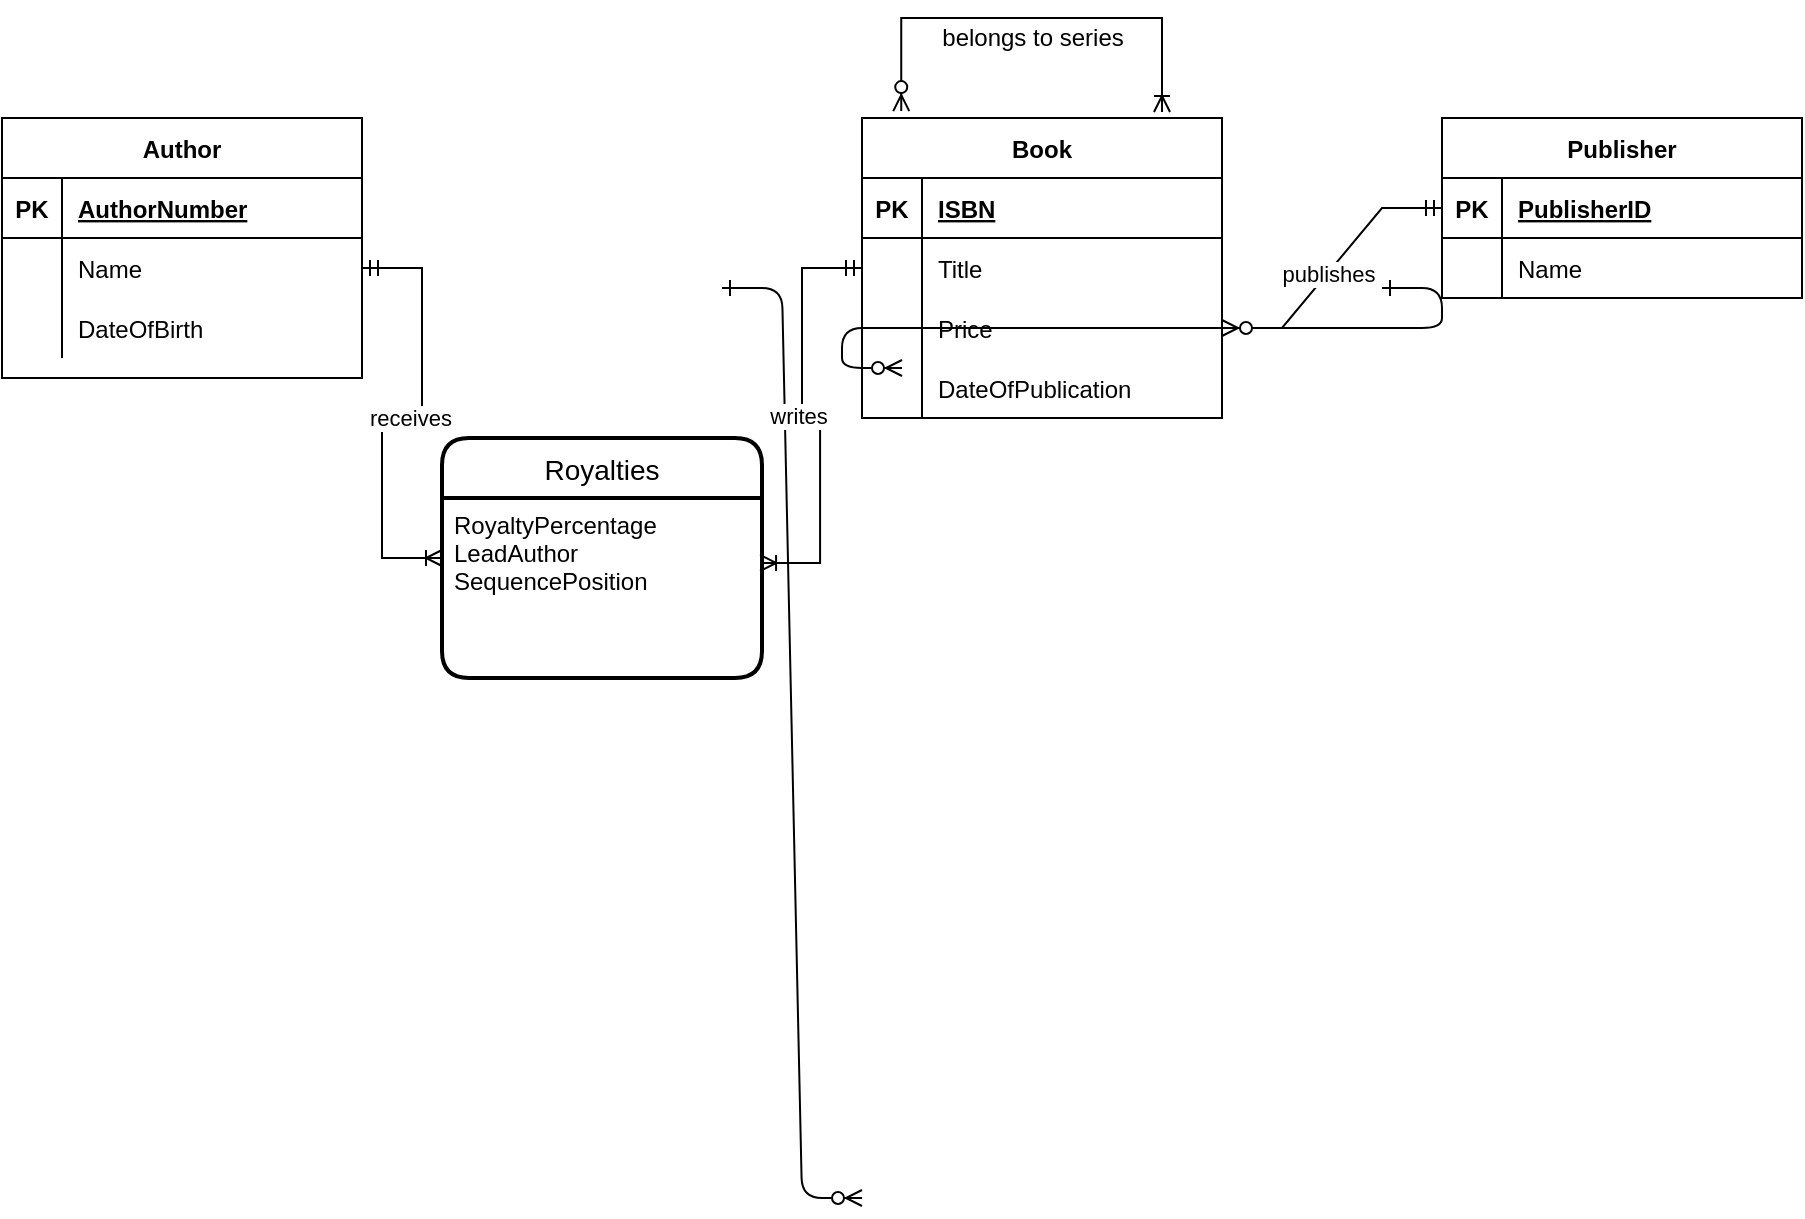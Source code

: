 <mxfile version="15.5.8" type="github" pages="3">
  <diagram id="R2lEEEUBdFMjLlhIrx00" name="hw1">
    <mxGraphModel dx="925" dy="674" grid="1" gridSize="10" guides="1" tooltips="1" connect="1" arrows="1" fold="1" page="1" pageScale="1" pageWidth="3300" pageHeight="4681" math="0" shadow="0" extFonts="Permanent Marker^https://fonts.googleapis.com/css?family=Permanent+Marker">
      <root>
        <mxCell id="0" />
        <mxCell id="1" parent="0" />
        <mxCell id="C-vyLk0tnHw3VtMMgP7b-1" value="" style="edgeStyle=entityRelationEdgeStyle;endArrow=ERzeroToMany;startArrow=ERone;endFill=1;startFill=0;" parent="1" target="C-vyLk0tnHw3VtMMgP7b-6" edge="1">
          <mxGeometry width="100" height="100" relative="1" as="geometry">
            <mxPoint x="370" y="165" as="sourcePoint" />
            <mxPoint x="440" y="620" as="targetPoint" />
          </mxGeometry>
        </mxCell>
        <mxCell id="C-vyLk0tnHw3VtMMgP7b-12" value="" style="edgeStyle=entityRelationEdgeStyle;endArrow=ERzeroToMany;startArrow=ERone;endFill=1;startFill=0;" parent="1" target="C-vyLk0tnHw3VtMMgP7b-17" edge="1">
          <mxGeometry width="100" height="100" relative="1" as="geometry">
            <mxPoint x="700" y="165" as="sourcePoint" />
            <mxPoint x="460" y="205" as="targetPoint" />
          </mxGeometry>
        </mxCell>
        <mxCell id="qACfFd1He64_DeWZxE9y-1" value="Book" style="shape=table;startSize=30;container=1;collapsible=1;childLayout=tableLayout;fixedRows=1;rowLines=0;fontStyle=1;align=center;resizeLast=1;" vertex="1" parent="1">
          <mxGeometry x="440" y="80" width="180" height="150" as="geometry" />
        </mxCell>
        <mxCell id="qACfFd1He64_DeWZxE9y-2" value="" style="shape=partialRectangle;collapsible=0;dropTarget=0;pointerEvents=0;fillColor=none;top=0;left=0;bottom=1;right=0;points=[[0,0.5],[1,0.5]];portConstraint=eastwest;" vertex="1" parent="qACfFd1He64_DeWZxE9y-1">
          <mxGeometry y="30" width="180" height="30" as="geometry" />
        </mxCell>
        <mxCell id="qACfFd1He64_DeWZxE9y-3" value="PK" style="shape=partialRectangle;connectable=0;fillColor=none;top=0;left=0;bottom=0;right=0;fontStyle=1;overflow=hidden;" vertex="1" parent="qACfFd1He64_DeWZxE9y-2">
          <mxGeometry width="30" height="30" as="geometry">
            <mxRectangle width="30" height="30" as="alternateBounds" />
          </mxGeometry>
        </mxCell>
        <mxCell id="qACfFd1He64_DeWZxE9y-4" value="ISBN" style="shape=partialRectangle;connectable=0;fillColor=none;top=0;left=0;bottom=0;right=0;align=left;spacingLeft=6;fontStyle=5;overflow=hidden;" vertex="1" parent="qACfFd1He64_DeWZxE9y-2">
          <mxGeometry x="30" width="150" height="30" as="geometry">
            <mxRectangle width="150" height="30" as="alternateBounds" />
          </mxGeometry>
        </mxCell>
        <mxCell id="qACfFd1He64_DeWZxE9y-5" value="" style="shape=partialRectangle;collapsible=0;dropTarget=0;pointerEvents=0;fillColor=none;top=0;left=0;bottom=0;right=0;points=[[0,0.5],[1,0.5]];portConstraint=eastwest;" vertex="1" parent="qACfFd1He64_DeWZxE9y-1">
          <mxGeometry y="60" width="180" height="30" as="geometry" />
        </mxCell>
        <mxCell id="qACfFd1He64_DeWZxE9y-6" value="" style="shape=partialRectangle;connectable=0;fillColor=none;top=0;left=0;bottom=0;right=0;editable=1;overflow=hidden;" vertex="1" parent="qACfFd1He64_DeWZxE9y-5">
          <mxGeometry width="30" height="30" as="geometry">
            <mxRectangle width="30" height="30" as="alternateBounds" />
          </mxGeometry>
        </mxCell>
        <mxCell id="qACfFd1He64_DeWZxE9y-7" value="Title" style="shape=partialRectangle;connectable=0;fillColor=none;top=0;left=0;bottom=0;right=0;align=left;spacingLeft=6;overflow=hidden;" vertex="1" parent="qACfFd1He64_DeWZxE9y-5">
          <mxGeometry x="30" width="150" height="30" as="geometry">
            <mxRectangle width="150" height="30" as="alternateBounds" />
          </mxGeometry>
        </mxCell>
        <mxCell id="qACfFd1He64_DeWZxE9y-8" value="" style="shape=partialRectangle;collapsible=0;dropTarget=0;pointerEvents=0;fillColor=none;top=0;left=0;bottom=0;right=0;points=[[0,0.5],[1,0.5]];portConstraint=eastwest;" vertex="1" parent="qACfFd1He64_DeWZxE9y-1">
          <mxGeometry y="90" width="180" height="30" as="geometry" />
        </mxCell>
        <mxCell id="qACfFd1He64_DeWZxE9y-9" value="" style="shape=partialRectangle;connectable=0;fillColor=none;top=0;left=0;bottom=0;right=0;editable=1;overflow=hidden;" vertex="1" parent="qACfFd1He64_DeWZxE9y-8">
          <mxGeometry width="30" height="30" as="geometry">
            <mxRectangle width="30" height="30" as="alternateBounds" />
          </mxGeometry>
        </mxCell>
        <mxCell id="qACfFd1He64_DeWZxE9y-10" value="Price" style="shape=partialRectangle;connectable=0;fillColor=none;top=0;left=0;bottom=0;right=0;align=left;spacingLeft=6;overflow=hidden;" vertex="1" parent="qACfFd1He64_DeWZxE9y-8">
          <mxGeometry x="30" width="150" height="30" as="geometry">
            <mxRectangle width="150" height="30" as="alternateBounds" />
          </mxGeometry>
        </mxCell>
        <mxCell id="qACfFd1He64_DeWZxE9y-11" value="" style="shape=partialRectangle;collapsible=0;dropTarget=0;pointerEvents=0;fillColor=none;top=0;left=0;bottom=0;right=0;points=[[0,0.5],[1,0.5]];portConstraint=eastwest;" vertex="1" parent="qACfFd1He64_DeWZxE9y-1">
          <mxGeometry y="120" width="180" height="30" as="geometry" />
        </mxCell>
        <mxCell id="qACfFd1He64_DeWZxE9y-12" value="" style="shape=partialRectangle;connectable=0;fillColor=none;top=0;left=0;bottom=0;right=0;editable=1;overflow=hidden;" vertex="1" parent="qACfFd1He64_DeWZxE9y-11">
          <mxGeometry width="30" height="30" as="geometry">
            <mxRectangle width="30" height="30" as="alternateBounds" />
          </mxGeometry>
        </mxCell>
        <mxCell id="qACfFd1He64_DeWZxE9y-13" value="DateOfPublication" style="shape=partialRectangle;connectable=0;fillColor=none;top=0;left=0;bottom=0;right=0;align=left;spacingLeft=6;overflow=hidden;" vertex="1" parent="qACfFd1He64_DeWZxE9y-11">
          <mxGeometry x="30" width="150" height="30" as="geometry">
            <mxRectangle width="150" height="30" as="alternateBounds" />
          </mxGeometry>
        </mxCell>
        <mxCell id="qACfFd1He64_DeWZxE9y-24" value="Publisher" style="shape=table;startSize=30;container=1;collapsible=1;childLayout=tableLayout;fixedRows=1;rowLines=0;fontStyle=1;align=center;resizeLast=1;" vertex="1" parent="1">
          <mxGeometry x="730" y="80" width="180" height="90" as="geometry" />
        </mxCell>
        <mxCell id="qACfFd1He64_DeWZxE9y-25" value="" style="shape=partialRectangle;collapsible=0;dropTarget=0;pointerEvents=0;fillColor=none;top=0;left=0;bottom=1;right=0;points=[[0,0.5],[1,0.5]];portConstraint=eastwest;" vertex="1" parent="qACfFd1He64_DeWZxE9y-24">
          <mxGeometry y="30" width="180" height="30" as="geometry" />
        </mxCell>
        <mxCell id="qACfFd1He64_DeWZxE9y-26" value="PK" style="shape=partialRectangle;connectable=0;fillColor=none;top=0;left=0;bottom=0;right=0;fontStyle=1;overflow=hidden;" vertex="1" parent="qACfFd1He64_DeWZxE9y-25">
          <mxGeometry width="30" height="30" as="geometry">
            <mxRectangle width="30" height="30" as="alternateBounds" />
          </mxGeometry>
        </mxCell>
        <mxCell id="qACfFd1He64_DeWZxE9y-27" value="PublisherID" style="shape=partialRectangle;connectable=0;fillColor=none;top=0;left=0;bottom=0;right=0;align=left;spacingLeft=6;fontStyle=5;overflow=hidden;" vertex="1" parent="qACfFd1He64_DeWZxE9y-25">
          <mxGeometry x="30" width="150" height="30" as="geometry">
            <mxRectangle width="150" height="30" as="alternateBounds" />
          </mxGeometry>
        </mxCell>
        <mxCell id="qACfFd1He64_DeWZxE9y-28" value="" style="shape=partialRectangle;collapsible=0;dropTarget=0;pointerEvents=0;fillColor=none;top=0;left=0;bottom=0;right=0;points=[[0,0.5],[1,0.5]];portConstraint=eastwest;" vertex="1" parent="qACfFd1He64_DeWZxE9y-24">
          <mxGeometry y="60" width="180" height="30" as="geometry" />
        </mxCell>
        <mxCell id="qACfFd1He64_DeWZxE9y-29" value="" style="shape=partialRectangle;connectable=0;fillColor=none;top=0;left=0;bottom=0;right=0;editable=1;overflow=hidden;" vertex="1" parent="qACfFd1He64_DeWZxE9y-28">
          <mxGeometry width="30" height="30" as="geometry">
            <mxRectangle width="30" height="30" as="alternateBounds" />
          </mxGeometry>
        </mxCell>
        <mxCell id="qACfFd1He64_DeWZxE9y-30" value="Name" style="shape=partialRectangle;connectable=0;fillColor=none;top=0;left=0;bottom=0;right=0;align=left;spacingLeft=6;overflow=hidden;" vertex="1" parent="qACfFd1He64_DeWZxE9y-28">
          <mxGeometry x="30" width="150" height="30" as="geometry">
            <mxRectangle width="150" height="30" as="alternateBounds" />
          </mxGeometry>
        </mxCell>
        <mxCell id="qACfFd1He64_DeWZxE9y-37" value="" style="edgeStyle=entityRelationEdgeStyle;fontSize=12;html=1;endArrow=ERzeroToMany;startArrow=ERmandOne;rounded=0;exitX=0;exitY=0.5;exitDx=0;exitDy=0;entryX=1;entryY=0.5;entryDx=0;entryDy=0;" edge="1" parent="1" source="qACfFd1He64_DeWZxE9y-25" target="qACfFd1He64_DeWZxE9y-8">
          <mxGeometry width="100" height="100" relative="1" as="geometry">
            <mxPoint x="375" y="370" as="sourcePoint" />
            <mxPoint x="475" y="270" as="targetPoint" />
          </mxGeometry>
        </mxCell>
        <mxCell id="_nM9aoUyAvN9-l0BkKND-25" value="publishes" style="edgeLabel;html=1;align=center;verticalAlign=middle;resizable=0;points=[];" vertex="1" connectable="0" parent="qACfFd1He64_DeWZxE9y-37">
          <mxGeometry x="0.046" relative="1" as="geometry">
            <mxPoint as="offset" />
          </mxGeometry>
        </mxCell>
        <mxCell id="qACfFd1He64_DeWZxE9y-38" value="Author" style="shape=table;startSize=30;container=1;collapsible=1;childLayout=tableLayout;fixedRows=1;rowLines=0;fontStyle=1;align=center;resizeLast=1;" vertex="1" parent="1">
          <mxGeometry x="10" y="80" width="180" height="130" as="geometry" />
        </mxCell>
        <mxCell id="qACfFd1He64_DeWZxE9y-39" value="" style="shape=partialRectangle;collapsible=0;dropTarget=0;pointerEvents=0;fillColor=none;top=0;left=0;bottom=1;right=0;points=[[0,0.5],[1,0.5]];portConstraint=eastwest;" vertex="1" parent="qACfFd1He64_DeWZxE9y-38">
          <mxGeometry y="30" width="180" height="30" as="geometry" />
        </mxCell>
        <mxCell id="qACfFd1He64_DeWZxE9y-40" value="PK" style="shape=partialRectangle;connectable=0;fillColor=none;top=0;left=0;bottom=0;right=0;fontStyle=1;overflow=hidden;" vertex="1" parent="qACfFd1He64_DeWZxE9y-39">
          <mxGeometry width="30" height="30" as="geometry">
            <mxRectangle width="30" height="30" as="alternateBounds" />
          </mxGeometry>
        </mxCell>
        <mxCell id="qACfFd1He64_DeWZxE9y-41" value="AuthorNumber" style="shape=partialRectangle;connectable=0;fillColor=none;top=0;left=0;bottom=0;right=0;align=left;spacingLeft=6;fontStyle=5;overflow=hidden;" vertex="1" parent="qACfFd1He64_DeWZxE9y-39">
          <mxGeometry x="30" width="150" height="30" as="geometry">
            <mxRectangle width="150" height="30" as="alternateBounds" />
          </mxGeometry>
        </mxCell>
        <mxCell id="qACfFd1He64_DeWZxE9y-42" value="" style="shape=partialRectangle;collapsible=0;dropTarget=0;pointerEvents=0;fillColor=none;top=0;left=0;bottom=0;right=0;points=[[0,0.5],[1,0.5]];portConstraint=eastwest;" vertex="1" parent="qACfFd1He64_DeWZxE9y-38">
          <mxGeometry y="60" width="180" height="30" as="geometry" />
        </mxCell>
        <mxCell id="qACfFd1He64_DeWZxE9y-43" value="" style="shape=partialRectangle;connectable=0;fillColor=none;top=0;left=0;bottom=0;right=0;editable=1;overflow=hidden;" vertex="1" parent="qACfFd1He64_DeWZxE9y-42">
          <mxGeometry width="30" height="30" as="geometry">
            <mxRectangle width="30" height="30" as="alternateBounds" />
          </mxGeometry>
        </mxCell>
        <mxCell id="qACfFd1He64_DeWZxE9y-44" value="Name" style="shape=partialRectangle;connectable=0;fillColor=none;top=0;left=0;bottom=0;right=0;align=left;spacingLeft=6;overflow=hidden;" vertex="1" parent="qACfFd1He64_DeWZxE9y-42">
          <mxGeometry x="30" width="150" height="30" as="geometry">
            <mxRectangle width="150" height="30" as="alternateBounds" />
          </mxGeometry>
        </mxCell>
        <mxCell id="qACfFd1He64_DeWZxE9y-45" value="" style="shape=partialRectangle;collapsible=0;dropTarget=0;pointerEvents=0;fillColor=none;top=0;left=0;bottom=0;right=0;points=[[0,0.5],[1,0.5]];portConstraint=eastwest;" vertex="1" parent="qACfFd1He64_DeWZxE9y-38">
          <mxGeometry y="90" width="180" height="30" as="geometry" />
        </mxCell>
        <mxCell id="qACfFd1He64_DeWZxE9y-46" value="" style="shape=partialRectangle;connectable=0;fillColor=none;top=0;left=0;bottom=0;right=0;editable=1;overflow=hidden;" vertex="1" parent="qACfFd1He64_DeWZxE9y-45">
          <mxGeometry width="30" height="30" as="geometry">
            <mxRectangle width="30" height="30" as="alternateBounds" />
          </mxGeometry>
        </mxCell>
        <mxCell id="qACfFd1He64_DeWZxE9y-47" value="DateOfBirth" style="shape=partialRectangle;connectable=0;fillColor=none;top=0;left=0;bottom=0;right=0;align=left;spacingLeft=6;overflow=hidden;" vertex="1" parent="qACfFd1He64_DeWZxE9y-45">
          <mxGeometry x="30" width="150" height="30" as="geometry">
            <mxRectangle width="150" height="30" as="alternateBounds" />
          </mxGeometry>
        </mxCell>
        <mxCell id="_nM9aoUyAvN9-l0BkKND-1" value="Royalties" style="swimlane;childLayout=stackLayout;horizontal=1;startSize=30;horizontalStack=0;rounded=1;fontSize=14;fontStyle=0;strokeWidth=2;resizeParent=0;resizeLast=1;shadow=0;dashed=0;align=center;" vertex="1" parent="1">
          <mxGeometry x="230" y="240" width="160" height="120" as="geometry" />
        </mxCell>
        <mxCell id="_nM9aoUyAvN9-l0BkKND-2" value="RoyaltyPercentage&#xa;LeadAuthor&#xa;SequencePosition" style="align=left;strokeColor=none;fillColor=none;spacingLeft=4;fontSize=12;verticalAlign=top;resizable=0;rotatable=0;part=1;" vertex="1" parent="_nM9aoUyAvN9-l0BkKND-1">
          <mxGeometry y="30" width="160" height="90" as="geometry" />
        </mxCell>
        <mxCell id="_nM9aoUyAvN9-l0BkKND-20" value="" style="edgeStyle=entityRelationEdgeStyle;fontSize=12;html=1;endArrow=ERoneToMany;startArrow=ERmandOne;rounded=0;exitX=1;exitY=0.5;exitDx=0;exitDy=0;entryX=0;entryY=0.5;entryDx=0;entryDy=0;" edge="1" parent="1" source="qACfFd1He64_DeWZxE9y-42" target="_nM9aoUyAvN9-l0BkKND-1">
          <mxGeometry width="100" height="100" relative="1" as="geometry">
            <mxPoint x="300" y="530" as="sourcePoint" />
            <mxPoint x="400" y="430" as="targetPoint" />
          </mxGeometry>
        </mxCell>
        <mxCell id="_nM9aoUyAvN9-l0BkKND-23" value="receives" style="edgeLabel;html=1;align=center;verticalAlign=middle;resizable=0;points=[];" vertex="1" connectable="0" parent="_nM9aoUyAvN9-l0BkKND-20">
          <mxGeometry x="-0.034" y="2" relative="1" as="geometry">
            <mxPoint as="offset" />
          </mxGeometry>
        </mxCell>
        <mxCell id="_nM9aoUyAvN9-l0BkKND-22" value="" style="edgeStyle=entityRelationEdgeStyle;fontSize=12;html=1;endArrow=ERoneToMany;startArrow=ERmandOne;rounded=0;exitX=0;exitY=0.5;exitDx=0;exitDy=0;entryX=0.994;entryY=0.361;entryDx=0;entryDy=0;entryPerimeter=0;" edge="1" parent="1" source="qACfFd1He64_DeWZxE9y-5" target="_nM9aoUyAvN9-l0BkKND-2">
          <mxGeometry width="100" height="100" relative="1" as="geometry">
            <mxPoint x="500" y="360" as="sourcePoint" />
            <mxPoint x="540" y="545" as="targetPoint" />
          </mxGeometry>
        </mxCell>
        <mxCell id="_nM9aoUyAvN9-l0BkKND-24" value="writes" style="edgeLabel;html=1;align=center;verticalAlign=middle;resizable=0;points=[];" vertex="1" connectable="0" parent="_nM9aoUyAvN9-l0BkKND-22">
          <mxGeometry x="-0.045" y="-2" relative="1" as="geometry">
            <mxPoint x="-2" y="-2" as="offset" />
          </mxGeometry>
        </mxCell>
        <mxCell id="_nM9aoUyAvN9-l0BkKND-26" value="" style="edgeStyle=elbowEdgeStyle;fontSize=12;html=1;endArrow=ERoneToMany;startArrow=ERzeroToMany;rounded=0;exitX=0.109;exitY=-0.023;exitDx=0;exitDy=0;elbow=vertical;exitPerimeter=0;" edge="1" parent="1" source="qACfFd1He64_DeWZxE9y-1">
          <mxGeometry width="100" height="100" relative="1" as="geometry">
            <mxPoint x="410" y="290" as="sourcePoint" />
            <mxPoint x="590" y="77" as="targetPoint" />
            <Array as="points">
              <mxPoint x="530" y="30" />
              <mxPoint x="590" y="20" />
              <mxPoint x="440" y="20" />
            </Array>
          </mxGeometry>
        </mxCell>
        <mxCell id="_nM9aoUyAvN9-l0BkKND-27" value="belongs to series" style="text;html=1;align=center;verticalAlign=middle;resizable=0;points=[];autosize=1;strokeColor=none;fillColor=none;" vertex="1" parent="1">
          <mxGeometry x="470" y="30" width="110" height="20" as="geometry" />
        </mxCell>
      </root>
    </mxGraphModel>
  </diagram>
  <diagram id="6eAtkIi5ySF_0N9Bo_0g" name="hw2">
    <mxGraphModel dx="786" dy="573" grid="1" gridSize="10" guides="1" tooltips="1" connect="1" arrows="1" fold="1" page="1" pageScale="1" pageWidth="3300" pageHeight="4681" math="0" shadow="0">
      <root>
        <mxCell id="1m1pIdVkyYm9BJijz2YW-0" />
        <mxCell id="1m1pIdVkyYm9BJijz2YW-1" parent="1m1pIdVkyYm9BJijz2YW-0" />
      </root>
    </mxGraphModel>
  </diagram>
  <diagram id="D0SKDS3wgrdZM0aSQ961" name="Page-3">
    <mxGraphModel dx="1207" dy="674" grid="1" gridSize="10" guides="1" tooltips="1" connect="1" arrows="1" fold="1" page="1" pageScale="1" pageWidth="3300" pageHeight="4681" math="0" shadow="0">
      <root>
        <mxCell id="G6NoFxHR0DmfrS8pylhZ-0" />
        <mxCell id="G6NoFxHR0DmfrS8pylhZ-1" parent="G6NoFxHR0DmfrS8pylhZ-0" />
        <mxCell id="G6NoFxHR0DmfrS8pylhZ-2" value="Customer" style="shape=table;startSize=30;container=1;collapsible=1;childLayout=tableLayout;fixedRows=1;rowLines=0;fontStyle=1;align=center;resizeLast=1;" vertex="1" parent="G6NoFxHR0DmfrS8pylhZ-1">
          <mxGeometry x="200" y="130" width="180" height="160" as="geometry" />
        </mxCell>
        <mxCell id="G6NoFxHR0DmfrS8pylhZ-3" value="" style="shape=partialRectangle;collapsible=0;dropTarget=0;pointerEvents=0;fillColor=none;top=0;left=0;bottom=1;right=0;points=[[0,0.5],[1,0.5]];portConstraint=eastwest;" vertex="1" parent="G6NoFxHR0DmfrS8pylhZ-2">
          <mxGeometry y="30" width="180" height="30" as="geometry" />
        </mxCell>
        <mxCell id="G6NoFxHR0DmfrS8pylhZ-4" value="PK" style="shape=partialRectangle;connectable=0;fillColor=none;top=0;left=0;bottom=0;right=0;fontStyle=1;overflow=hidden;" vertex="1" parent="G6NoFxHR0DmfrS8pylhZ-3">
          <mxGeometry width="30" height="30" as="geometry">
            <mxRectangle width="30" height="30" as="alternateBounds" />
          </mxGeometry>
        </mxCell>
        <mxCell id="G6NoFxHR0DmfrS8pylhZ-5" value="CustomerID" style="shape=partialRectangle;connectable=0;fillColor=none;top=0;left=0;bottom=0;right=0;align=left;spacingLeft=6;fontStyle=5;overflow=hidden;" vertex="1" parent="G6NoFxHR0DmfrS8pylhZ-3">
          <mxGeometry x="30" width="150" height="30" as="geometry">
            <mxRectangle width="150" height="30" as="alternateBounds" />
          </mxGeometry>
        </mxCell>
        <mxCell id="G6NoFxHR0DmfrS8pylhZ-6" value="" style="shape=partialRectangle;collapsible=0;dropTarget=0;pointerEvents=0;fillColor=none;top=0;left=0;bottom=0;right=0;points=[[0,0.5],[1,0.5]];portConstraint=eastwest;" vertex="1" parent="G6NoFxHR0DmfrS8pylhZ-2">
          <mxGeometry y="60" width="180" height="30" as="geometry" />
        </mxCell>
        <mxCell id="G6NoFxHR0DmfrS8pylhZ-7" value="" style="shape=partialRectangle;connectable=0;fillColor=none;top=0;left=0;bottom=0;right=0;editable=1;overflow=hidden;" vertex="1" parent="G6NoFxHR0DmfrS8pylhZ-6">
          <mxGeometry width="30" height="30" as="geometry">
            <mxRectangle width="30" height="30" as="alternateBounds" />
          </mxGeometry>
        </mxCell>
        <mxCell id="G6NoFxHR0DmfrS8pylhZ-8" value="CName" style="shape=partialRectangle;connectable=0;fillColor=none;top=0;left=0;bottom=0;right=0;align=left;spacingLeft=6;overflow=hidden;" vertex="1" parent="G6NoFxHR0DmfrS8pylhZ-6">
          <mxGeometry x="30" width="150" height="30" as="geometry">
            <mxRectangle width="150" height="30" as="alternateBounds" />
          </mxGeometry>
        </mxCell>
        <mxCell id="G6NoFxHR0DmfrS8pylhZ-9" value="" style="shape=partialRectangle;collapsible=0;dropTarget=0;pointerEvents=0;fillColor=none;top=0;left=0;bottom=0;right=0;points=[[0,0.5],[1,0.5]];portConstraint=eastwest;" vertex="1" parent="G6NoFxHR0DmfrS8pylhZ-2">
          <mxGeometry y="90" width="180" height="30" as="geometry" />
        </mxCell>
        <mxCell id="G6NoFxHR0DmfrS8pylhZ-10" value="" style="shape=partialRectangle;connectable=0;fillColor=none;top=0;left=0;bottom=0;right=0;editable=1;overflow=hidden;" vertex="1" parent="G6NoFxHR0DmfrS8pylhZ-9">
          <mxGeometry width="30" height="30" as="geometry">
            <mxRectangle width="30" height="30" as="alternateBounds" />
          </mxGeometry>
        </mxCell>
        <mxCell id="G6NoFxHR0DmfrS8pylhZ-11" value="CAddress" style="shape=partialRectangle;connectable=0;fillColor=none;top=0;left=0;bottom=0;right=0;align=left;spacingLeft=6;overflow=hidden;" vertex="1" parent="G6NoFxHR0DmfrS8pylhZ-9">
          <mxGeometry x="30" width="150" height="30" as="geometry">
            <mxRectangle width="150" height="30" as="alternateBounds" />
          </mxGeometry>
        </mxCell>
        <mxCell id="G6NoFxHR0DmfrS8pylhZ-12" value="" style="shape=partialRectangle;collapsible=0;dropTarget=0;pointerEvents=0;fillColor=none;top=0;left=0;bottom=0;right=0;points=[[0,0.5],[1,0.5]];portConstraint=eastwest;" vertex="1" parent="G6NoFxHR0DmfrS8pylhZ-2">
          <mxGeometry y="120" width="180" height="30" as="geometry" />
        </mxCell>
        <mxCell id="G6NoFxHR0DmfrS8pylhZ-13" value="" style="shape=partialRectangle;connectable=0;fillColor=none;top=0;left=0;bottom=0;right=0;editable=1;overflow=hidden;" vertex="1" parent="G6NoFxHR0DmfrS8pylhZ-12">
          <mxGeometry width="30" height="30" as="geometry">
            <mxRectangle width="30" height="30" as="alternateBounds" />
          </mxGeometry>
        </mxCell>
        <mxCell id="G6NoFxHR0DmfrS8pylhZ-14" value="CDateOfBirth" style="shape=partialRectangle;connectable=0;fillColor=none;top=0;left=0;bottom=0;right=0;align=left;spacingLeft=6;overflow=hidden;" vertex="1" parent="G6NoFxHR0DmfrS8pylhZ-12">
          <mxGeometry x="30" width="150" height="30" as="geometry">
            <mxRectangle width="150" height="30" as="alternateBounds" />
          </mxGeometry>
        </mxCell>
        <mxCell id="G6NoFxHR0DmfrS8pylhZ-15" value="Package" style="shape=table;startSize=30;container=1;collapsible=1;childLayout=tableLayout;fixedRows=1;rowLines=0;fontStyle=1;align=center;resizeLast=1;" vertex="1" parent="G6NoFxHR0DmfrS8pylhZ-1">
          <mxGeometry x="500" y="190" width="180" height="60" as="geometry" />
        </mxCell>
        <mxCell id="G6NoFxHR0DmfrS8pylhZ-16" value="" style="shape=partialRectangle;collapsible=0;dropTarget=0;pointerEvents=0;fillColor=none;top=0;left=0;bottom=1;right=0;points=[[0,0.5],[1,0.5]];portConstraint=eastwest;" vertex="1" parent="G6NoFxHR0DmfrS8pylhZ-15">
          <mxGeometry y="30" width="180" height="30" as="geometry" />
        </mxCell>
        <mxCell id="G6NoFxHR0DmfrS8pylhZ-17" value="PK" style="shape=partialRectangle;connectable=0;fillColor=none;top=0;left=0;bottom=0;right=0;fontStyle=1;overflow=hidden;" vertex="1" parent="G6NoFxHR0DmfrS8pylhZ-16">
          <mxGeometry width="30" height="30" as="geometry">
            <mxRectangle width="30" height="30" as="alternateBounds" />
          </mxGeometry>
        </mxCell>
        <mxCell id="G6NoFxHR0DmfrS8pylhZ-18" value="PName" style="shape=partialRectangle;connectable=0;fillColor=none;top=0;left=0;bottom=0;right=0;align=left;spacingLeft=6;fontStyle=5;overflow=hidden;" vertex="1" parent="G6NoFxHR0DmfrS8pylhZ-16">
          <mxGeometry x="30" width="150" height="30" as="geometry">
            <mxRectangle width="150" height="30" as="alternateBounds" />
          </mxGeometry>
        </mxCell>
        <mxCell id="G6NoFxHR0DmfrS8pylhZ-28" value="Series" style="shape=table;startSize=30;container=1;collapsible=1;childLayout=tableLayout;fixedRows=1;rowLines=0;fontStyle=1;align=center;resizeLast=1;" vertex="1" parent="G6NoFxHR0DmfrS8pylhZ-1">
          <mxGeometry x="560" y="440" width="180" height="160" as="geometry" />
        </mxCell>
        <mxCell id="G6NoFxHR0DmfrS8pylhZ-29" value="" style="shape=partialRectangle;collapsible=0;dropTarget=0;pointerEvents=0;fillColor=none;top=0;left=0;bottom=1;right=0;points=[[0,0.5],[1,0.5]];portConstraint=eastwest;" vertex="1" parent="G6NoFxHR0DmfrS8pylhZ-28">
          <mxGeometry y="30" width="180" height="30" as="geometry" />
        </mxCell>
        <mxCell id="G6NoFxHR0DmfrS8pylhZ-30" value="PK" style="shape=partialRectangle;connectable=0;fillColor=none;top=0;left=0;bottom=0;right=0;fontStyle=1;overflow=hidden;" vertex="1" parent="G6NoFxHR0DmfrS8pylhZ-29">
          <mxGeometry width="30" height="30" as="geometry">
            <mxRectangle width="30" height="30" as="alternateBounds" />
          </mxGeometry>
        </mxCell>
        <mxCell id="G6NoFxHR0DmfrS8pylhZ-31" value="SeriesID" style="shape=partialRectangle;connectable=0;fillColor=none;top=0;left=0;bottom=0;right=0;align=left;spacingLeft=6;fontStyle=5;overflow=hidden;" vertex="1" parent="G6NoFxHR0DmfrS8pylhZ-29">
          <mxGeometry x="30" width="150" height="30" as="geometry">
            <mxRectangle width="150" height="30" as="alternateBounds" />
          </mxGeometry>
        </mxCell>
        <mxCell id="G6NoFxHR0DmfrS8pylhZ-32" value="" style="shape=partialRectangle;collapsible=0;dropTarget=0;pointerEvents=0;fillColor=none;top=0;left=0;bottom=0;right=0;points=[[0,0.5],[1,0.5]];portConstraint=eastwest;" vertex="1" parent="G6NoFxHR0DmfrS8pylhZ-28">
          <mxGeometry y="60" width="180" height="30" as="geometry" />
        </mxCell>
        <mxCell id="G6NoFxHR0DmfrS8pylhZ-33" value="" style="shape=partialRectangle;connectable=0;fillColor=none;top=0;left=0;bottom=0;right=0;editable=1;overflow=hidden;" vertex="1" parent="G6NoFxHR0DmfrS8pylhZ-32">
          <mxGeometry width="30" height="30" as="geometry">
            <mxRectangle width="30" height="30" as="alternateBounds" />
          </mxGeometry>
        </mxCell>
        <mxCell id="G6NoFxHR0DmfrS8pylhZ-34" value="SName" style="shape=partialRectangle;connectable=0;fillColor=none;top=0;left=0;bottom=0;right=0;align=left;spacingLeft=6;overflow=hidden;" vertex="1" parent="G6NoFxHR0DmfrS8pylhZ-32">
          <mxGeometry x="30" width="150" height="30" as="geometry">
            <mxRectangle width="150" height="30" as="alternateBounds" />
          </mxGeometry>
        </mxCell>
        <mxCell id="G6NoFxHR0DmfrS8pylhZ-35" value="" style="shape=partialRectangle;collapsible=0;dropTarget=0;pointerEvents=0;fillColor=none;top=0;left=0;bottom=0;right=0;points=[[0,0.5],[1,0.5]];portConstraint=eastwest;" vertex="1" parent="G6NoFxHR0DmfrS8pylhZ-28">
          <mxGeometry y="90" width="180" height="30" as="geometry" />
        </mxCell>
        <mxCell id="G6NoFxHR0DmfrS8pylhZ-36" value="" style="shape=partialRectangle;connectable=0;fillColor=none;top=0;left=0;bottom=0;right=0;editable=1;overflow=hidden;" vertex="1" parent="G6NoFxHR0DmfrS8pylhZ-35">
          <mxGeometry width="30" height="30" as="geometry">
            <mxRectangle width="30" height="30" as="alternateBounds" />
          </mxGeometry>
        </mxCell>
        <mxCell id="G6NoFxHR0DmfrS8pylhZ-37" value="SGenre" style="shape=partialRectangle;connectable=0;fillColor=none;top=0;left=0;bottom=0;right=0;align=left;spacingLeft=6;overflow=hidden;" vertex="1" parent="G6NoFxHR0DmfrS8pylhZ-35">
          <mxGeometry x="30" width="150" height="30" as="geometry">
            <mxRectangle width="150" height="30" as="alternateBounds" />
          </mxGeometry>
        </mxCell>
        <mxCell id="G6NoFxHR0DmfrS8pylhZ-38" value="" style="shape=partialRectangle;collapsible=0;dropTarget=0;pointerEvents=0;fillColor=none;top=0;left=0;bottom=0;right=0;points=[[0,0.5],[1,0.5]];portConstraint=eastwest;" vertex="1" parent="G6NoFxHR0DmfrS8pylhZ-28">
          <mxGeometry y="120" width="180" height="30" as="geometry" />
        </mxCell>
        <mxCell id="G6NoFxHR0DmfrS8pylhZ-39" value="" style="shape=partialRectangle;connectable=0;fillColor=none;top=0;left=0;bottom=0;right=0;editable=1;overflow=hidden;" vertex="1" parent="G6NoFxHR0DmfrS8pylhZ-38">
          <mxGeometry width="30" height="30" as="geometry">
            <mxRectangle width="30" height="30" as="alternateBounds" />
          </mxGeometry>
        </mxCell>
        <mxCell id="G6NoFxHR0DmfrS8pylhZ-40" value="SLanguage" style="shape=partialRectangle;connectable=0;fillColor=none;top=0;left=0;bottom=0;right=0;align=left;spacingLeft=6;overflow=hidden;" vertex="1" parent="G6NoFxHR0DmfrS8pylhZ-38">
          <mxGeometry x="30" width="150" height="30" as="geometry">
            <mxRectangle width="150" height="30" as="alternateBounds" />
          </mxGeometry>
        </mxCell>
        <mxCell id="G6NoFxHR0DmfrS8pylhZ-41" value="Episode" style="shape=table;startSize=30;container=1;collapsible=1;childLayout=tableLayout;fixedRows=1;rowLines=0;fontStyle=1;align=center;resizeLast=1;" vertex="1" parent="G6NoFxHR0DmfrS8pylhZ-1">
          <mxGeometry x="860" y="400" width="180" height="230" as="geometry" />
        </mxCell>
        <mxCell id="G6NoFxHR0DmfrS8pylhZ-42" value="" style="shape=partialRectangle;collapsible=0;dropTarget=0;pointerEvents=0;fillColor=none;top=0;left=0;bottom=1;right=0;points=[[0,0.5],[1,0.5]];portConstraint=eastwest;" vertex="1" parent="G6NoFxHR0DmfrS8pylhZ-41">
          <mxGeometry y="30" width="180" height="30" as="geometry" />
        </mxCell>
        <mxCell id="G6NoFxHR0DmfrS8pylhZ-43" value="PK" style="shape=partialRectangle;connectable=0;fillColor=none;top=0;left=0;bottom=0;right=0;fontStyle=1;overflow=hidden;" vertex="1" parent="G6NoFxHR0DmfrS8pylhZ-42">
          <mxGeometry width="30" height="30" as="geometry">
            <mxRectangle width="30" height="30" as="alternateBounds" />
          </mxGeometry>
        </mxCell>
        <mxCell id="G6NoFxHR0DmfrS8pylhZ-44" value="EpisodeID" style="shape=partialRectangle;connectable=0;fillColor=none;top=0;left=0;bottom=0;right=0;align=left;spacingLeft=6;fontStyle=5;overflow=hidden;" vertex="1" parent="G6NoFxHR0DmfrS8pylhZ-42">
          <mxGeometry x="30" width="150" height="30" as="geometry">
            <mxRectangle width="150" height="30" as="alternateBounds" />
          </mxGeometry>
        </mxCell>
        <mxCell id="G6NoFxHR0DmfrS8pylhZ-45" value="" style="shape=partialRectangle;collapsible=0;dropTarget=0;pointerEvents=0;fillColor=none;top=0;left=0;bottom=0;right=0;points=[[0,0.5],[1,0.5]];portConstraint=eastwest;" vertex="1" parent="G6NoFxHR0DmfrS8pylhZ-41">
          <mxGeometry y="60" width="180" height="30" as="geometry" />
        </mxCell>
        <mxCell id="G6NoFxHR0DmfrS8pylhZ-46" value="" style="shape=partialRectangle;connectable=0;fillColor=none;top=0;left=0;bottom=0;right=0;editable=1;overflow=hidden;" vertex="1" parent="G6NoFxHR0DmfrS8pylhZ-45">
          <mxGeometry width="30" height="30" as="geometry">
            <mxRectangle width="30" height="30" as="alternateBounds" />
          </mxGeometry>
        </mxCell>
        <mxCell id="G6NoFxHR0DmfrS8pylhZ-47" value="ESeasonNumber" style="shape=partialRectangle;connectable=0;fillColor=none;top=0;left=0;bottom=0;right=0;align=left;spacingLeft=6;overflow=hidden;" vertex="1" parent="G6NoFxHR0DmfrS8pylhZ-45">
          <mxGeometry x="30" width="150" height="30" as="geometry">
            <mxRectangle width="150" height="30" as="alternateBounds" />
          </mxGeometry>
        </mxCell>
        <mxCell id="G6NoFxHR0DmfrS8pylhZ-48" value="" style="shape=partialRectangle;collapsible=0;dropTarget=0;pointerEvents=0;fillColor=none;top=0;left=0;bottom=0;right=0;points=[[0,0.5],[1,0.5]];portConstraint=eastwest;" vertex="1" parent="G6NoFxHR0DmfrS8pylhZ-41">
          <mxGeometry y="90" width="180" height="30" as="geometry" />
        </mxCell>
        <mxCell id="G6NoFxHR0DmfrS8pylhZ-49" value="" style="shape=partialRectangle;connectable=0;fillColor=none;top=0;left=0;bottom=0;right=0;editable=1;overflow=hidden;" vertex="1" parent="G6NoFxHR0DmfrS8pylhZ-48">
          <mxGeometry width="30" height="30" as="geometry">
            <mxRectangle width="30" height="30" as="alternateBounds" />
          </mxGeometry>
        </mxCell>
        <mxCell id="G6NoFxHR0DmfrS8pylhZ-50" value="ENumber" style="shape=partialRectangle;connectable=0;fillColor=none;top=0;left=0;bottom=0;right=0;align=left;spacingLeft=6;overflow=hidden;" vertex="1" parent="G6NoFxHR0DmfrS8pylhZ-48">
          <mxGeometry x="30" width="150" height="30" as="geometry">
            <mxRectangle width="150" height="30" as="alternateBounds" />
          </mxGeometry>
        </mxCell>
        <mxCell id="G6NoFxHR0DmfrS8pylhZ-51" value="" style="shape=partialRectangle;collapsible=0;dropTarget=0;pointerEvents=0;fillColor=none;top=0;left=0;bottom=0;right=0;points=[[0,0.5],[1,0.5]];portConstraint=eastwest;" vertex="1" parent="G6NoFxHR0DmfrS8pylhZ-41">
          <mxGeometry y="120" width="180" height="30" as="geometry" />
        </mxCell>
        <mxCell id="G6NoFxHR0DmfrS8pylhZ-52" value="" style="shape=partialRectangle;connectable=0;fillColor=none;top=0;left=0;bottom=0;right=0;editable=1;overflow=hidden;" vertex="1" parent="G6NoFxHR0DmfrS8pylhZ-51">
          <mxGeometry width="30" height="30" as="geometry">
            <mxRectangle width="30" height="30" as="alternateBounds" />
          </mxGeometry>
        </mxCell>
        <mxCell id="G6NoFxHR0DmfrS8pylhZ-53" value="EName" style="shape=partialRectangle;connectable=0;fillColor=none;top=0;left=0;bottom=0;right=0;align=left;spacingLeft=6;overflow=hidden;" vertex="1" parent="G6NoFxHR0DmfrS8pylhZ-51">
          <mxGeometry x="30" width="150" height="30" as="geometry">
            <mxRectangle width="150" height="30" as="alternateBounds" />
          </mxGeometry>
        </mxCell>
        <mxCell id="G6NoFxHR0DmfrS8pylhZ-59" value="" style="shape=partialRectangle;collapsible=0;dropTarget=0;pointerEvents=0;fillColor=none;top=0;left=0;bottom=0;right=0;points=[[0,0.5],[1,0.5]];portConstraint=eastwest;" vertex="1" parent="G6NoFxHR0DmfrS8pylhZ-41">
          <mxGeometry y="150" width="180" height="30" as="geometry" />
        </mxCell>
        <mxCell id="G6NoFxHR0DmfrS8pylhZ-60" value="" style="shape=partialRectangle;connectable=0;fillColor=none;top=0;left=0;bottom=0;right=0;editable=1;overflow=hidden;" vertex="1" parent="G6NoFxHR0DmfrS8pylhZ-59">
          <mxGeometry width="30" height="30" as="geometry">
            <mxRectangle width="30" height="30" as="alternateBounds" />
          </mxGeometry>
        </mxCell>
        <mxCell id="G6NoFxHR0DmfrS8pylhZ-61" value="EReleaseDate" style="shape=partialRectangle;connectable=0;fillColor=none;top=0;left=0;bottom=0;right=0;align=left;spacingLeft=6;overflow=hidden;" vertex="1" parent="G6NoFxHR0DmfrS8pylhZ-59">
          <mxGeometry x="30" width="150" height="30" as="geometry">
            <mxRectangle width="150" height="30" as="alternateBounds" />
          </mxGeometry>
        </mxCell>
        <mxCell id="G6NoFxHR0DmfrS8pylhZ-63" value="" style="shape=partialRectangle;collapsible=0;dropTarget=0;pointerEvents=0;fillColor=none;top=0;left=0;bottom=0;right=0;points=[[0,0.5],[1,0.5]];portConstraint=eastwest;" vertex="1" parent="G6NoFxHR0DmfrS8pylhZ-41">
          <mxGeometry y="180" width="180" height="20" as="geometry" />
        </mxCell>
        <mxCell id="G6NoFxHR0DmfrS8pylhZ-64" value="" style="shape=partialRectangle;connectable=0;fillColor=none;top=0;left=0;bottom=0;right=0;editable=1;overflow=hidden;" vertex="1" parent="G6NoFxHR0DmfrS8pylhZ-63">
          <mxGeometry width="30" height="20" as="geometry">
            <mxRectangle width="30" height="20" as="alternateBounds" />
          </mxGeometry>
        </mxCell>
        <mxCell id="G6NoFxHR0DmfrS8pylhZ-65" value="EDuration" style="shape=partialRectangle;connectable=0;fillColor=none;top=0;left=0;bottom=0;right=0;align=left;spacingLeft=6;overflow=hidden;" vertex="1" parent="G6NoFxHR0DmfrS8pylhZ-63">
          <mxGeometry x="30" width="150" height="20" as="geometry">
            <mxRectangle width="150" height="20" as="alternateBounds" />
          </mxGeometry>
        </mxCell>
        <mxCell id="G6NoFxHR0DmfrS8pylhZ-67" value="" style="shape=partialRectangle;collapsible=0;dropTarget=0;pointerEvents=0;fillColor=none;top=0;left=0;bottom=0;right=0;points=[[0,0.5],[1,0.5]];portConstraint=eastwest;" vertex="1" parent="G6NoFxHR0DmfrS8pylhZ-41">
          <mxGeometry y="200" width="180" height="30" as="geometry" />
        </mxCell>
        <mxCell id="G6NoFxHR0DmfrS8pylhZ-68" value="" style="shape=partialRectangle;connectable=0;fillColor=none;top=0;left=0;bottom=0;right=0;editable=1;overflow=hidden;" vertex="1" parent="G6NoFxHR0DmfrS8pylhZ-67">
          <mxGeometry width="30" height="30" as="geometry">
            <mxRectangle width="30" height="30" as="alternateBounds" />
          </mxGeometry>
        </mxCell>
        <mxCell id="G6NoFxHR0DmfrS8pylhZ-69" value="ETextSummary" style="shape=partialRectangle;connectable=0;fillColor=none;top=0;left=0;bottom=0;right=0;align=left;spacingLeft=6;overflow=hidden;" vertex="1" parent="G6NoFxHR0DmfrS8pylhZ-67">
          <mxGeometry x="30" width="150" height="30" as="geometry">
            <mxRectangle width="150" height="30" as="alternateBounds" />
          </mxGeometry>
        </mxCell>
        <mxCell id="G6NoFxHR0DmfrS8pylhZ-70" value="Actor" style="shape=table;startSize=30;container=1;collapsible=1;childLayout=tableLayout;fixedRows=1;rowLines=0;fontStyle=1;align=center;resizeLast=1;" vertex="1" parent="G6NoFxHR0DmfrS8pylhZ-1">
          <mxGeometry x="1180" y="440" width="180" height="160" as="geometry" />
        </mxCell>
        <mxCell id="G6NoFxHR0DmfrS8pylhZ-71" value="" style="shape=partialRectangle;collapsible=0;dropTarget=0;pointerEvents=0;fillColor=none;top=0;left=0;bottom=1;right=0;points=[[0,0.5],[1,0.5]];portConstraint=eastwest;" vertex="1" parent="G6NoFxHR0DmfrS8pylhZ-70">
          <mxGeometry y="30" width="180" height="30" as="geometry" />
        </mxCell>
        <mxCell id="G6NoFxHR0DmfrS8pylhZ-72" value="PK" style="shape=partialRectangle;connectable=0;fillColor=none;top=0;left=0;bottom=0;right=0;fontStyle=1;overflow=hidden;" vertex="1" parent="G6NoFxHR0DmfrS8pylhZ-71">
          <mxGeometry width="30" height="30" as="geometry">
            <mxRectangle width="30" height="30" as="alternateBounds" />
          </mxGeometry>
        </mxCell>
        <mxCell id="G6NoFxHR0DmfrS8pylhZ-73" value="ActorID" style="shape=partialRectangle;connectable=0;fillColor=none;top=0;left=0;bottom=0;right=0;align=left;spacingLeft=6;fontStyle=5;overflow=hidden;" vertex="1" parent="G6NoFxHR0DmfrS8pylhZ-71">
          <mxGeometry x="30" width="150" height="30" as="geometry">
            <mxRectangle width="150" height="30" as="alternateBounds" />
          </mxGeometry>
        </mxCell>
        <mxCell id="G6NoFxHR0DmfrS8pylhZ-74" value="" style="shape=partialRectangle;collapsible=0;dropTarget=0;pointerEvents=0;fillColor=none;top=0;left=0;bottom=0;right=0;points=[[0,0.5],[1,0.5]];portConstraint=eastwest;" vertex="1" parent="G6NoFxHR0DmfrS8pylhZ-70">
          <mxGeometry y="60" width="180" height="30" as="geometry" />
        </mxCell>
        <mxCell id="G6NoFxHR0DmfrS8pylhZ-75" value="" style="shape=partialRectangle;connectable=0;fillColor=none;top=0;left=0;bottom=0;right=0;editable=1;overflow=hidden;" vertex="1" parent="G6NoFxHR0DmfrS8pylhZ-74">
          <mxGeometry width="30" height="30" as="geometry">
            <mxRectangle width="30" height="30" as="alternateBounds" />
          </mxGeometry>
        </mxCell>
        <mxCell id="G6NoFxHR0DmfrS8pylhZ-76" value="AName" style="shape=partialRectangle;connectable=0;fillColor=none;top=0;left=0;bottom=0;right=0;align=left;spacingLeft=6;overflow=hidden;" vertex="1" parent="G6NoFxHR0DmfrS8pylhZ-74">
          <mxGeometry x="30" width="150" height="30" as="geometry">
            <mxRectangle width="150" height="30" as="alternateBounds" />
          </mxGeometry>
        </mxCell>
        <mxCell id="G6NoFxHR0DmfrS8pylhZ-77" value="" style="shape=partialRectangle;collapsible=0;dropTarget=0;pointerEvents=0;fillColor=none;top=0;left=0;bottom=0;right=0;points=[[0,0.5],[1,0.5]];portConstraint=eastwest;" vertex="1" parent="G6NoFxHR0DmfrS8pylhZ-70">
          <mxGeometry y="90" width="180" height="30" as="geometry" />
        </mxCell>
        <mxCell id="G6NoFxHR0DmfrS8pylhZ-78" value="" style="shape=partialRectangle;connectable=0;fillColor=none;top=0;left=0;bottom=0;right=0;editable=1;overflow=hidden;" vertex="1" parent="G6NoFxHR0DmfrS8pylhZ-77">
          <mxGeometry width="30" height="30" as="geometry">
            <mxRectangle width="30" height="30" as="alternateBounds" />
          </mxGeometry>
        </mxCell>
        <mxCell id="G6NoFxHR0DmfrS8pylhZ-79" value="ADateOfBirth" style="shape=partialRectangle;connectable=0;fillColor=none;top=0;left=0;bottom=0;right=0;align=left;spacingLeft=6;overflow=hidden;" vertex="1" parent="G6NoFxHR0DmfrS8pylhZ-77">
          <mxGeometry x="30" width="150" height="30" as="geometry">
            <mxRectangle width="150" height="30" as="alternateBounds" />
          </mxGeometry>
        </mxCell>
        <mxCell id="G6NoFxHR0DmfrS8pylhZ-80" value="" style="shape=partialRectangle;collapsible=0;dropTarget=0;pointerEvents=0;fillColor=none;top=0;left=0;bottom=0;right=0;points=[[0,0.5],[1,0.5]];portConstraint=eastwest;" vertex="1" parent="G6NoFxHR0DmfrS8pylhZ-70">
          <mxGeometry y="120" width="180" height="30" as="geometry" />
        </mxCell>
        <mxCell id="G6NoFxHR0DmfrS8pylhZ-81" value="" style="shape=partialRectangle;connectable=0;fillColor=none;top=0;left=0;bottom=0;right=0;editable=1;overflow=hidden;" vertex="1" parent="G6NoFxHR0DmfrS8pylhZ-80">
          <mxGeometry width="30" height="30" as="geometry">
            <mxRectangle width="30" height="30" as="alternateBounds" />
          </mxGeometry>
        </mxCell>
        <mxCell id="G6NoFxHR0DmfrS8pylhZ-82" value="AShortBio" style="shape=partialRectangle;connectable=0;fillColor=none;top=0;left=0;bottom=0;right=0;align=left;spacingLeft=6;overflow=hidden;" vertex="1" parent="G6NoFxHR0DmfrS8pylhZ-80">
          <mxGeometry x="30" width="150" height="30" as="geometry">
            <mxRectangle width="150" height="30" as="alternateBounds" />
          </mxGeometry>
        </mxCell>
        <mxCell id="G6NoFxHR0DmfrS8pylhZ-83" value="" style="edgeStyle=entityRelationEdgeStyle;fontSize=12;html=1;endArrow=ERzeroToMany;endFill=1;startArrow=ERzeroToMany;rounded=0;elbow=vertical;entryX=0;entryY=0.75;entryDx=0;entryDy=0;" edge="1" parent="G6NoFxHR0DmfrS8pylhZ-1" source="G6NoFxHR0DmfrS8pylhZ-9" target="G6NoFxHR0DmfrS8pylhZ-15">
          <mxGeometry width="100" height="100" relative="1" as="geometry">
            <mxPoint x="470" y="380" as="sourcePoint" />
            <mxPoint x="500.0" y="295" as="targetPoint" />
          </mxGeometry>
        </mxCell>
        <mxCell id="G6NoFxHR0DmfrS8pylhZ-110" value="Subscribes" style="edgeLabel;html=1;align=center;verticalAlign=middle;resizable=0;points=[];" vertex="1" connectable="0" parent="G6NoFxHR0DmfrS8pylhZ-83">
          <mxGeometry x="-0.124" relative="1" as="geometry">
            <mxPoint as="offset" />
          </mxGeometry>
        </mxCell>
        <mxCell id="G6NoFxHR0DmfrS8pylhZ-84" value="" style="edgeStyle=elbowEdgeStyle;fontSize=12;html=1;endArrow=ERoneToMany;startArrow=ERoneToMany;rounded=0;exitX=0.5;exitY=0;exitDx=0;exitDy=0;entryX=0.5;entryY=1;entryDx=0;entryDy=0;elbow=vertical;" edge="1" parent="G6NoFxHR0DmfrS8pylhZ-1" source="G6NoFxHR0DmfrS8pylhZ-28" target="G6NoFxHR0DmfrS8pylhZ-15">
          <mxGeometry width="100" height="100" relative="1" as="geometry">
            <mxPoint x="840" y="480" as="sourcePoint" />
            <mxPoint x="550" y="370" as="targetPoint" />
            <Array as="points">
              <mxPoint x="610" y="280" />
              <mxPoint x="530" y="440" />
              <mxPoint x="630" y="490" />
              <mxPoint x="620" y="460" />
            </Array>
          </mxGeometry>
        </mxCell>
        <mxCell id="G6NoFxHR0DmfrS8pylhZ-111" value="is part of" style="edgeLabel;html=1;align=center;verticalAlign=middle;resizable=0;points=[];" vertex="1" connectable="0" parent="G6NoFxHR0DmfrS8pylhZ-84">
          <mxGeometry x="-0.151" y="-1" relative="1" as="geometry">
            <mxPoint as="offset" />
          </mxGeometry>
        </mxCell>
        <mxCell id="G6NoFxHR0DmfrS8pylhZ-85" value="" style="edgeStyle=entityRelationEdgeStyle;fontSize=12;html=1;endArrow=ERoneToMany;startArrow=ERmandOne;rounded=0;elbow=vertical;exitX=0.998;exitY=0.224;exitDx=0;exitDy=0;exitPerimeter=0;entryX=0;entryY=0.5;entryDx=0;entryDy=0;" edge="1" parent="G6NoFxHR0DmfrS8pylhZ-1" source="G6NoFxHR0DmfrS8pylhZ-35" target="G6NoFxHR0DmfrS8pylhZ-51">
          <mxGeometry width="100" height="100" relative="1" as="geometry">
            <mxPoint x="840" y="570" as="sourcePoint" />
            <mxPoint x="900" y="450" as="targetPoint" />
          </mxGeometry>
        </mxCell>
        <mxCell id="G6NoFxHR0DmfrS8pylhZ-112" value="contains" style="edgeLabel;html=1;align=center;verticalAlign=middle;resizable=0;points=[];" vertex="1" connectable="0" parent="G6NoFxHR0DmfrS8pylhZ-85">
          <mxGeometry x="0.285" y="4" relative="1" as="geometry">
            <mxPoint x="-7" y="4" as="offset" />
          </mxGeometry>
        </mxCell>
        <mxCell id="G6NoFxHR0DmfrS8pylhZ-92" value="" style="swimlane;fontStyle=0;childLayout=stackLayout;horizontal=1;startSize=0;horizontalStack=0;resizeParent=1;resizeParentMax=0;resizeLast=0;collapsible=1;marginBottom=0;align=center;fontSize=14;" vertex="1" parent="G6NoFxHR0DmfrS8pylhZ-1">
          <mxGeometry x="350" y="380" width="160" height="90" as="geometry" />
        </mxCell>
        <mxCell id="G6NoFxHR0DmfrS8pylhZ-94" value="StartDate" style="text;strokeColor=none;fillColor=none;spacingLeft=4;spacingRight=4;overflow=hidden;rotatable=0;points=[[0,0.5],[1,0.5]];portConstraint=eastwest;fontSize=12;" vertex="1" parent="G6NoFxHR0DmfrS8pylhZ-92">
          <mxGeometry width="160" height="30" as="geometry" />
        </mxCell>
        <mxCell id="G6NoFxHR0DmfrS8pylhZ-95" value="EndDate" style="text;strokeColor=none;fillColor=none;spacingLeft=4;spacingRight=4;overflow=hidden;rotatable=0;points=[[0,0.5],[1,0.5]];portConstraint=eastwest;fontSize=12;" vertex="1" parent="G6NoFxHR0DmfrS8pylhZ-92">
          <mxGeometry y="30" width="160" height="30" as="geometry" />
        </mxCell>
        <mxCell id="G6NoFxHR0DmfrS8pylhZ-100" value="monthlyCharge" style="text;strokeColor=none;fillColor=none;spacingLeft=4;spacingRight=4;overflow=hidden;rotatable=0;points=[[0,0.5],[1,0.5]];portConstraint=eastwest;fontSize=12;" vertex="1" parent="G6NoFxHR0DmfrS8pylhZ-92">
          <mxGeometry y="60" width="160" height="30" as="geometry" />
        </mxCell>
        <mxCell id="G6NoFxHR0DmfrS8pylhZ-101" value="" style="endArrow=none;html=1;rounded=0;dashed=1;dashPattern=1 2;elbow=vertical;exitX=0.579;exitY=0.033;exitDx=0;exitDy=0;exitPerimeter=0;strokeWidth=3;" edge="1" parent="G6NoFxHR0DmfrS8pylhZ-1">
          <mxGeometry relative="1" as="geometry">
            <mxPoint x="442.64" y="380.99" as="sourcePoint" />
            <mxPoint x="450" y="240" as="targetPoint" />
          </mxGeometry>
        </mxCell>
        <mxCell id="G6NoFxHR0DmfrS8pylhZ-102" value="" style="resizable=0;html=1;align=right;verticalAlign=bottom;" connectable="0" vertex="1" parent="G6NoFxHR0DmfrS8pylhZ-101">
          <mxGeometry x="1" relative="1" as="geometry" />
        </mxCell>
        <mxCell id="G6NoFxHR0DmfrS8pylhZ-103" value="" style="swimlane;fontStyle=0;childLayout=stackLayout;horizontal=1;startSize=0;horizontalStack=0;resizeParent=1;resizeParentMax=0;resizeLast=0;collapsible=1;marginBottom=0;align=center;fontSize=14;" vertex="1" parent="G6NoFxHR0DmfrS8pylhZ-1">
          <mxGeometry x="1040" y="680" width="160" height="30" as="geometry" />
        </mxCell>
        <mxCell id="G6NoFxHR0DmfrS8pylhZ-104" value="NameOfRole" style="text;strokeColor=none;fillColor=none;spacingLeft=4;spacingRight=4;overflow=hidden;rotatable=0;points=[[0,0.5],[1,0.5]];portConstraint=eastwest;fontSize=12;" vertex="1" parent="G6NoFxHR0DmfrS8pylhZ-103">
          <mxGeometry width="160" height="30" as="geometry" />
        </mxCell>
        <mxCell id="G6NoFxHR0DmfrS8pylhZ-107" value="" style="endArrow=none;html=1;rounded=0;dashed=1;dashPattern=1 2;elbow=vertical;exitX=0.534;exitY=-0.11;exitDx=0;exitDy=0;exitPerimeter=0;strokeWidth=3;" edge="1" parent="G6NoFxHR0DmfrS8pylhZ-1" source="G6NoFxHR0DmfrS8pylhZ-104">
          <mxGeometry relative="1" as="geometry">
            <mxPoint x="452.64" y="390.99" as="sourcePoint" />
            <mxPoint x="1120" y="540" as="targetPoint" />
          </mxGeometry>
        </mxCell>
        <mxCell id="G6NoFxHR0DmfrS8pylhZ-108" value="" style="resizable=0;html=1;align=right;verticalAlign=bottom;" connectable="0" vertex="1" parent="G6NoFxHR0DmfrS8pylhZ-107">
          <mxGeometry x="1" relative="1" as="geometry" />
        </mxCell>
        <mxCell id="G6NoFxHR0DmfrS8pylhZ-109" value="" style="edgeStyle=entityRelationEdgeStyle;fontSize=12;html=1;endArrow=ERoneToMany;startArrow=ERzeroToMany;rounded=0;strokeWidth=1;elbow=vertical;exitX=0.006;exitY=-0.062;exitDx=0;exitDy=0;exitPerimeter=0;entryX=1;entryY=0.5;entryDx=0;entryDy=0;" edge="1" parent="G6NoFxHR0DmfrS8pylhZ-1" source="G6NoFxHR0DmfrS8pylhZ-77" target="G6NoFxHR0DmfrS8pylhZ-51">
          <mxGeometry width="100" height="100" relative="1" as="geometry">
            <mxPoint x="840" y="420" as="sourcePoint" />
            <mxPoint x="940" y="320" as="targetPoint" />
          </mxGeometry>
        </mxCell>
        <mxCell id="G6NoFxHR0DmfrS8pylhZ-113" value="acts" style="edgeLabel;html=1;align=center;verticalAlign=middle;resizable=0;points=[];" vertex="1" connectable="0" parent="G6NoFxHR0DmfrS8pylhZ-109">
          <mxGeometry x="0.135" y="1" relative="1" as="geometry">
            <mxPoint y="1" as="offset" />
          </mxGeometry>
        </mxCell>
        <mxCell id="G6NoFxHR0DmfrS8pylhZ-114" value="" style="edgeStyle=elbowEdgeStyle;fontSize=12;html=1;endArrow=ERzeroToMany;endFill=1;startArrow=ERzeroToMany;rounded=0;strokeWidth=1;" edge="1" parent="G6NoFxHR0DmfrS8pylhZ-1" target="G6NoFxHR0DmfrS8pylhZ-42">
          <mxGeometry width="100" height="100" relative="1" as="geometry">
            <mxPoint x="380" y="150" as="sourcePoint" />
            <mxPoint x="880" y="300" as="targetPoint" />
            <Array as="points">
              <mxPoint x="790" y="280" />
              <mxPoint x="760" y="240" />
            </Array>
          </mxGeometry>
        </mxCell>
        <mxCell id="G6NoFxHR0DmfrS8pylhZ-115" value="" style="swimlane;fontStyle=0;childLayout=stackLayout;horizontal=1;startSize=0;horizontalStack=0;resizeParent=1;resizeParentMax=0;resizeLast=0;collapsible=1;marginBottom=0;align=center;fontSize=14;" vertex="1" parent="G6NoFxHR0DmfrS8pylhZ-1">
          <mxGeometry x="890" y="152" width="160" height="90" as="geometry" />
        </mxCell>
        <mxCell id="G6NoFxHR0DmfrS8pylhZ-116" value="WatchBegin" style="text;strokeColor=none;fillColor=none;spacingLeft=4;spacingRight=4;overflow=hidden;rotatable=0;points=[[0,0.5],[1,0.5]];portConstraint=eastwest;fontSize=12;" vertex="1" parent="G6NoFxHR0DmfrS8pylhZ-115">
          <mxGeometry width="160" height="30" as="geometry" />
        </mxCell>
        <mxCell id="G6NoFxHR0DmfrS8pylhZ-117" value="WatchTime" style="text;strokeColor=none;fillColor=none;spacingLeft=4;spacingRight=4;overflow=hidden;rotatable=0;points=[[0,0.5],[1,0.5]];portConstraint=eastwest;fontSize=12;" vertex="1" parent="G6NoFxHR0DmfrS8pylhZ-115">
          <mxGeometry y="30" width="160" height="30" as="geometry" />
        </mxCell>
        <mxCell id="G6NoFxHR0DmfrS8pylhZ-118" value="Rating" style="text;strokeColor=none;fillColor=none;spacingLeft=4;spacingRight=4;overflow=hidden;rotatable=0;points=[[0,0.5],[1,0.5]];portConstraint=eastwest;fontSize=12;" vertex="1" parent="G6NoFxHR0DmfrS8pylhZ-115">
          <mxGeometry y="60" width="160" height="30" as="geometry" />
        </mxCell>
        <mxCell id="G6NoFxHR0DmfrS8pylhZ-119" value="" style="endArrow=none;html=1;rounded=0;dashed=1;dashPattern=1 2;elbow=vertical;strokeWidth=3;entryX=0;entryY=0.5;entryDx=0;entryDy=0;" edge="1" parent="G6NoFxHR0DmfrS8pylhZ-1" target="G6NoFxHR0DmfrS8pylhZ-117">
          <mxGeometry relative="1" as="geometry">
            <mxPoint x="790" y="197" as="sourcePoint" />
            <mxPoint x="460.0" y="250" as="targetPoint" />
          </mxGeometry>
        </mxCell>
        <mxCell id="G6NoFxHR0DmfrS8pylhZ-120" value="" style="resizable=0;html=1;align=right;verticalAlign=bottom;" connectable="0" vertex="1" parent="G6NoFxHR0DmfrS8pylhZ-119">
          <mxGeometry x="1" relative="1" as="geometry" />
        </mxCell>
        <mxCell id="G6NoFxHR0DmfrS8pylhZ-122" value="M:M" style="text;html=1;align=center;verticalAlign=middle;resizable=0;points=[];autosize=1;strokeColor=none;fillColor=none;" vertex="1" parent="G6NoFxHR0DmfrS8pylhZ-1">
          <mxGeometry x="530" y="110" width="40" height="20" as="geometry" />
        </mxCell>
        <mxCell id="G6NoFxHR0DmfrS8pylhZ-123" value="M:M" style="text;html=1;align=center;verticalAlign=middle;resizable=0;points=[];autosize=1;strokeColor=none;fillColor=none;" vertex="1" parent="G6NoFxHR0DmfrS8pylhZ-1">
          <mxGeometry x="420" y="200" width="40" height="20" as="geometry" />
        </mxCell>
        <mxCell id="G6NoFxHR0DmfrS8pylhZ-124" value="M:M" style="text;html=1;align=center;verticalAlign=middle;resizable=0;points=[];autosize=1;strokeColor=none;fillColor=none;" vertex="1" parent="G6NoFxHR0DmfrS8pylhZ-1">
          <mxGeometry x="590" y="330" width="40" height="20" as="geometry" />
        </mxCell>
        <mxCell id="G6NoFxHR0DmfrS8pylhZ-125" value="1:M" style="text;html=1;align=center;verticalAlign=middle;resizable=0;points=[];autosize=1;strokeColor=none;fillColor=none;" vertex="1" parent="G6NoFxHR0DmfrS8pylhZ-1">
          <mxGeometry x="780" y="510" width="40" height="20" as="geometry" />
        </mxCell>
        <mxCell id="G6NoFxHR0DmfrS8pylhZ-126" value="M:M" style="text;html=1;align=center;verticalAlign=middle;resizable=0;points=[];autosize=1;strokeColor=none;fillColor=none;" vertex="1" parent="G6NoFxHR0DmfrS8pylhZ-1">
          <mxGeometry x="1080" y="505" width="40" height="20" as="geometry" />
        </mxCell>
      </root>
    </mxGraphModel>
  </diagram>
</mxfile>
